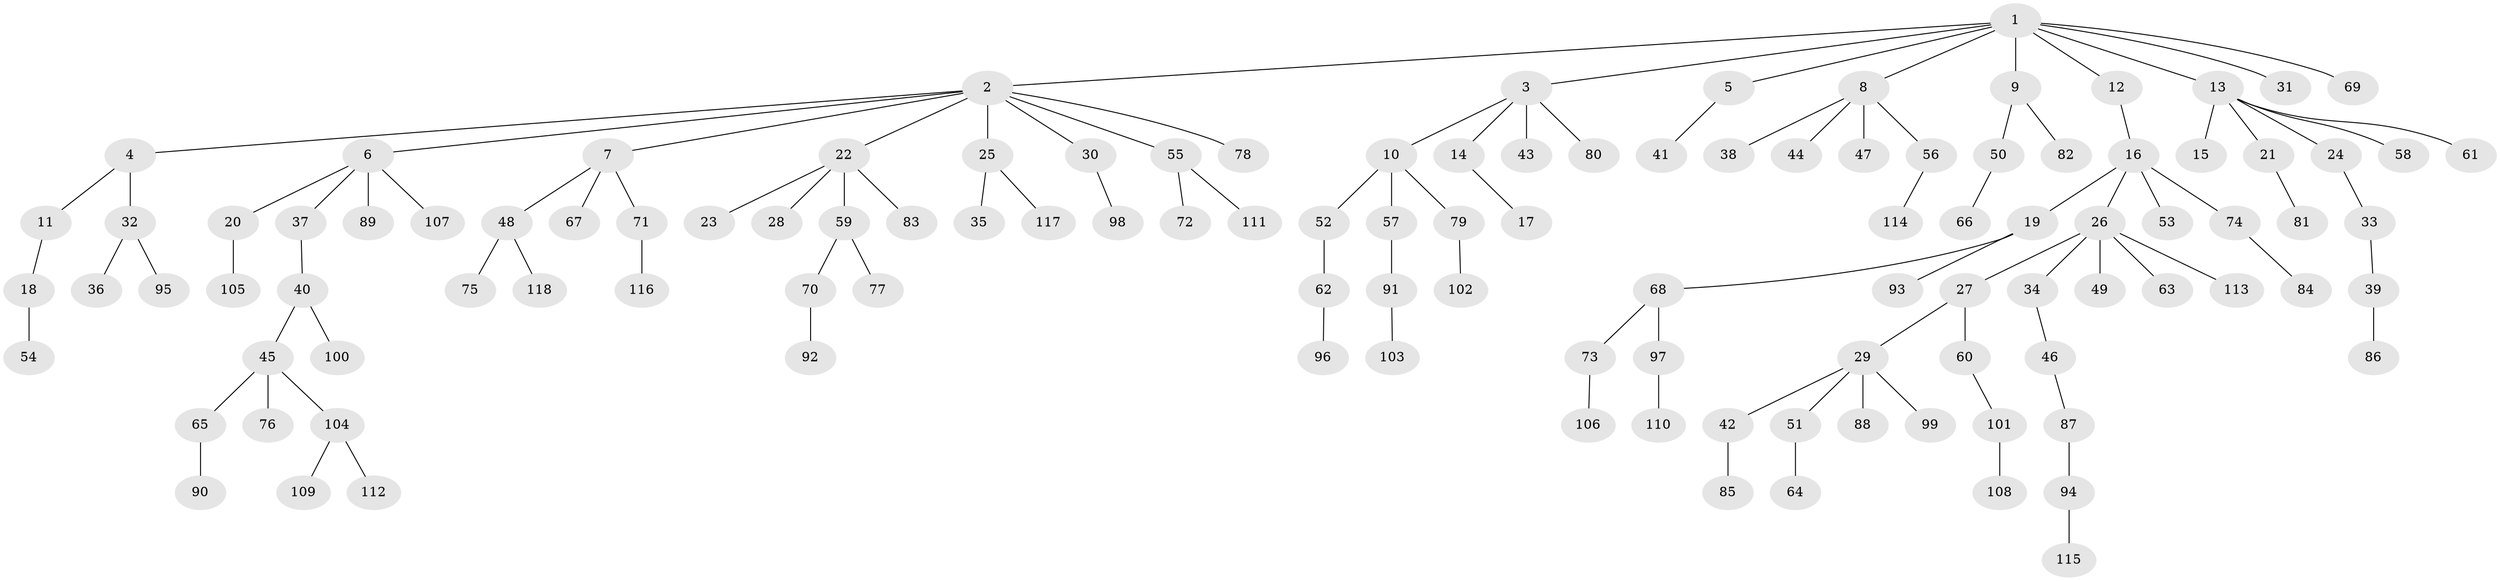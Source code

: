 // coarse degree distribution, {1: 0.7288135593220338, 2: 0.2033898305084746, 5: 0.01694915254237288, 4: 0.01694915254237288, 8: 0.01694915254237288, 32: 0.01694915254237288}
// Generated by graph-tools (version 1.1) at 2025/56/03/04/25 21:56:19]
// undirected, 118 vertices, 117 edges
graph export_dot {
graph [start="1"]
  node [color=gray90,style=filled];
  1;
  2;
  3;
  4;
  5;
  6;
  7;
  8;
  9;
  10;
  11;
  12;
  13;
  14;
  15;
  16;
  17;
  18;
  19;
  20;
  21;
  22;
  23;
  24;
  25;
  26;
  27;
  28;
  29;
  30;
  31;
  32;
  33;
  34;
  35;
  36;
  37;
  38;
  39;
  40;
  41;
  42;
  43;
  44;
  45;
  46;
  47;
  48;
  49;
  50;
  51;
  52;
  53;
  54;
  55;
  56;
  57;
  58;
  59;
  60;
  61;
  62;
  63;
  64;
  65;
  66;
  67;
  68;
  69;
  70;
  71;
  72;
  73;
  74;
  75;
  76;
  77;
  78;
  79;
  80;
  81;
  82;
  83;
  84;
  85;
  86;
  87;
  88;
  89;
  90;
  91;
  92;
  93;
  94;
  95;
  96;
  97;
  98;
  99;
  100;
  101;
  102;
  103;
  104;
  105;
  106;
  107;
  108;
  109;
  110;
  111;
  112;
  113;
  114;
  115;
  116;
  117;
  118;
  1 -- 2;
  1 -- 3;
  1 -- 5;
  1 -- 8;
  1 -- 9;
  1 -- 12;
  1 -- 13;
  1 -- 31;
  1 -- 69;
  2 -- 4;
  2 -- 6;
  2 -- 7;
  2 -- 22;
  2 -- 25;
  2 -- 30;
  2 -- 55;
  2 -- 78;
  3 -- 10;
  3 -- 14;
  3 -- 43;
  3 -- 80;
  4 -- 11;
  4 -- 32;
  5 -- 41;
  6 -- 20;
  6 -- 37;
  6 -- 89;
  6 -- 107;
  7 -- 48;
  7 -- 67;
  7 -- 71;
  8 -- 38;
  8 -- 44;
  8 -- 47;
  8 -- 56;
  9 -- 50;
  9 -- 82;
  10 -- 52;
  10 -- 57;
  10 -- 79;
  11 -- 18;
  12 -- 16;
  13 -- 15;
  13 -- 21;
  13 -- 24;
  13 -- 58;
  13 -- 61;
  14 -- 17;
  16 -- 19;
  16 -- 26;
  16 -- 53;
  16 -- 74;
  18 -- 54;
  19 -- 68;
  19 -- 93;
  20 -- 105;
  21 -- 81;
  22 -- 23;
  22 -- 28;
  22 -- 59;
  22 -- 83;
  24 -- 33;
  25 -- 35;
  25 -- 117;
  26 -- 27;
  26 -- 34;
  26 -- 49;
  26 -- 63;
  26 -- 113;
  27 -- 29;
  27 -- 60;
  29 -- 42;
  29 -- 51;
  29 -- 88;
  29 -- 99;
  30 -- 98;
  32 -- 36;
  32 -- 95;
  33 -- 39;
  34 -- 46;
  37 -- 40;
  39 -- 86;
  40 -- 45;
  40 -- 100;
  42 -- 85;
  45 -- 65;
  45 -- 76;
  45 -- 104;
  46 -- 87;
  48 -- 75;
  48 -- 118;
  50 -- 66;
  51 -- 64;
  52 -- 62;
  55 -- 72;
  55 -- 111;
  56 -- 114;
  57 -- 91;
  59 -- 70;
  59 -- 77;
  60 -- 101;
  62 -- 96;
  65 -- 90;
  68 -- 73;
  68 -- 97;
  70 -- 92;
  71 -- 116;
  73 -- 106;
  74 -- 84;
  79 -- 102;
  87 -- 94;
  91 -- 103;
  94 -- 115;
  97 -- 110;
  101 -- 108;
  104 -- 109;
  104 -- 112;
}

